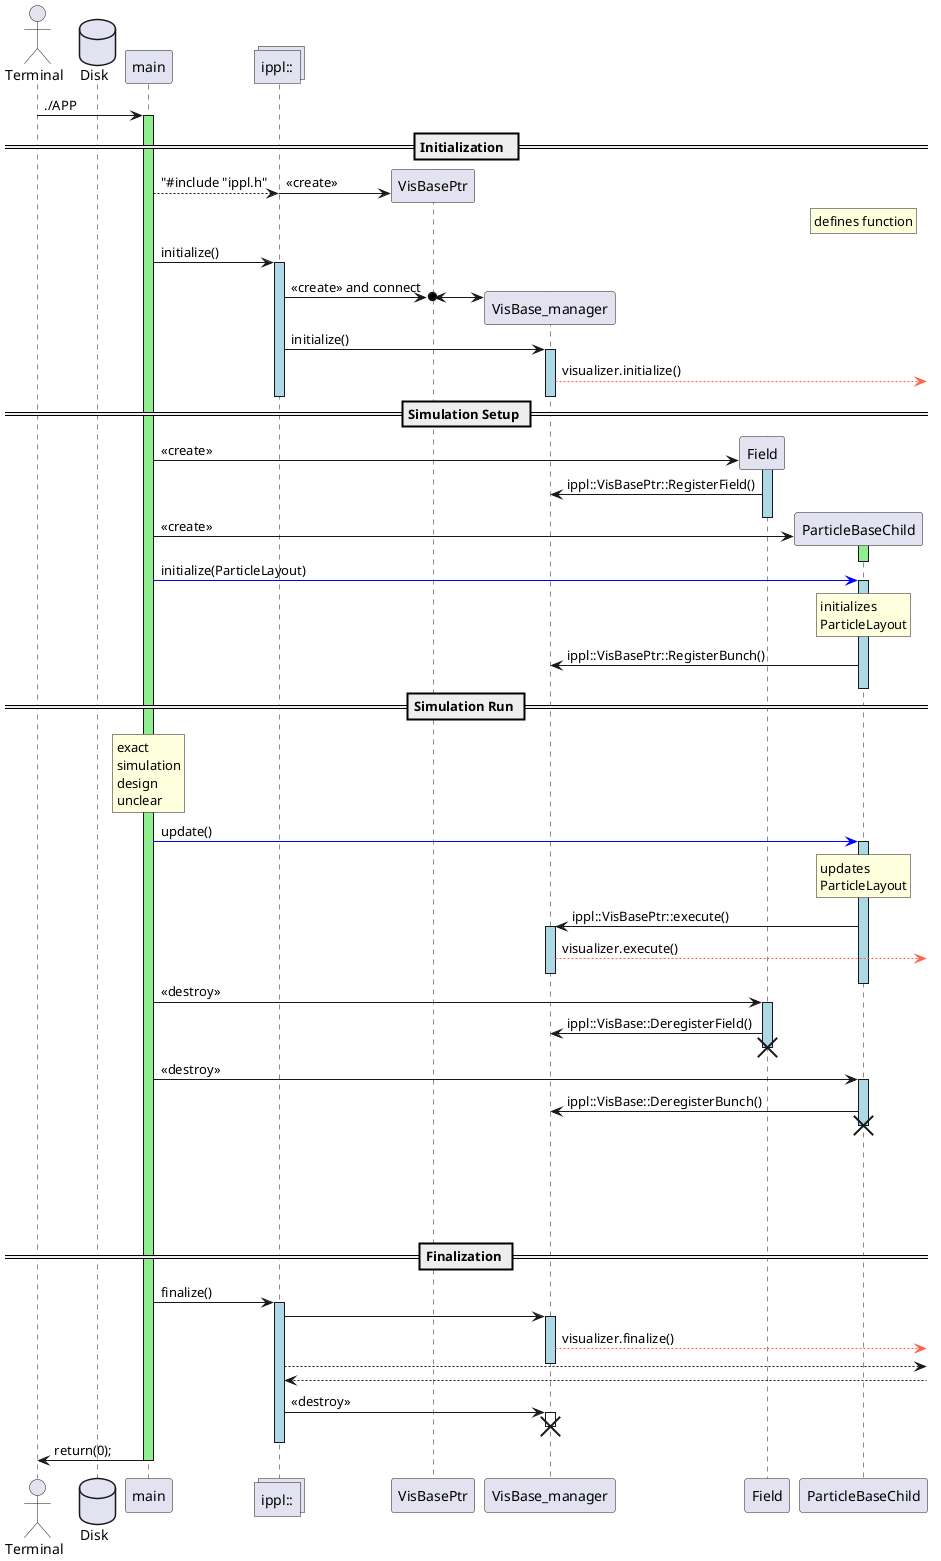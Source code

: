 @startuml
!pragma teoz true
actor Terminal
Database Disk

participant main
collections "ippl::" as ippl


' participant "AppManager::" as AppManager
' participant manager





participant "VisBasePtr" as VisBase
participant "VisBase_manager" as VisManager

participant Field
participant ParticleBaseChild as ParticleBase







Terminal -> main : ./APP
activate main #LightGreen


' group Setup #LightBlue something
' end
' Alice -> Bob: Authentication Request
' alt#Gold #LightBlue Successful case
'     Bob -> Alice: Authentication Accepted
' else #Pink Failure
'     Bob -> Alice: Authentication Rejected
' end

== Initialization  == 

    main --> ippl : "#include "ippl.h"
    &ippl -> VisBase **: <<create>>

    rnote over ParticleBase
        defines function
    endrnote

    ' main -\ ippl
    main -> ippl : initialize()
    activate ippl #LightBlue
        ||3||
        ippl ->o VisBase: <<create>> and connect
        &VisBase <-> VisManager **: 
        ippl -> VisManager  : initialize()

        activate VisManager #LightBlue
            VisManager -[#Tomato]-> : visualizer.initialize()
            ||2||
        deactivate VisManager
    
    deactivate ippl
    
    
    
== Simulation Setup ==
    
    
    ' main        ->>o ippl
    ' &ippl       ->>o AppManager: ()
    ' activate AppManager #LightGreen
    '     &AppManager -> manager **: <<create>>
    ' deactivate AppManager

    main -> Field **: <<create>>
    activate Field #LightBlue
        ' Field -[#DarkRed]->
        Field -> VisManager : ippl::VisBasePtr::RegisterField()
        ||10||
    deactivate Field


    main -> ParticleBase **: <<create>>
    activate ParticleBase #LightGreen
        ' ParticleBase -[#DarkRed]->
        ||10||
    deactivate ParticleBase

    main -[#blue]> ParticleBase : initialize(ParticleLayout)
    activate ParticleBase #LightBlue
        
        rnote over ParticleBase
        initializes
        ParticleLayout
        endrnote
        ParticleBase -> VisManager : ippl::VisBasePtr::RegisterBunch()
        ||10||
    deactivate ParticleBase

       
== Simulation Run ==
    


    rnote over main
    exact 
    simulation
    design 
    unclear
    endrnote

    main -[#Blue]> ParticleBase : update()
    activate ParticleBase #LightBlue

        rnote over ParticleBase
        updates
        ParticleLayout
        endrnote
        ParticleBase -> VisManager : ippl::VisBasePtr::execute()
            activate VisManager #LightBlue
            VisManager -[#Tomato]-> : visualizer.execute()
            ||2||
            deactivate VisManager
        
        ||10||
    deactivate ParticleBase







    main -> Field: <<destroy>>
    activate Field #LightBlue
        Field -> VisManager : ippl::VisBase::DeregisterField()

    main -[hidden]-> Field !!:



    main -> ParticleBase : <<destroy>>
    activate ParticleBase #LightBlue
        ParticleBase -> VisManager : ippl::VisBase::DeregisterBunch()
    main -[hidden]-> ParticleBase !!:



||100||





    
== Finalization ==
    
    

    main -> ippl : finalize()
    activate ippl #LightBlue

    ippl -> VisManager
        activate VisManager #LightBlue
            VisManager -[#Tomato]-> : visualizer.finalize()
            ||2||
        deactivate VisManager
    ||2||
        ippl -->
        ippl <--
        ippl -> VisManager ++:  <<destroy>>
        ippl -[hidden]-> VisManager !!:
        ||3||
    deactivate ippl
    main -> Terminal : return(0);

    deactivate main

@enduml

